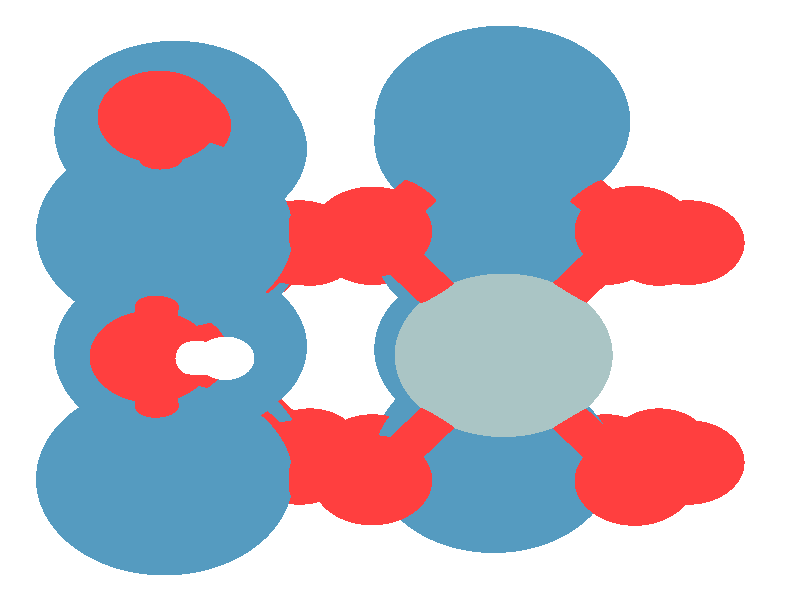 #include "colors.inc"
#include "finish.inc"

global_settings {assumed_gamma 1 max_trace_level 6}
background {color White}
camera {perspective
  right -7.20*x up 7.20*y
  direction 50.00*z
  location <0,0,50.00> look_at <0,0,0>}
light_source {<  2.00,   3.00,  40.00> color White
  area_light <0.70, 0, 0>, <0, 0.70, 0>, 3, 3
  adaptive 1 jitter}

#declare simple = finish {phong 0.7}
#declare pale = finish {ambient .5 diffuse .85 roughness .001 specular 0.200 }
#declare intermediate = finish {ambient 0.3 diffuse 0.6 specular 0.10 roughness 0.04 }
#declare vmd = finish {ambient .0 diffuse .65 phong 0.1 phong_size 40. specular 0.500 }
#declare jmol = finish {ambient .2 diffuse .6 specular 1 roughness .001 metallic}
#declare ase2 = finish {ambient 0.05 brilliance 3 diffuse 0.6 metallic specular 0.70 roughness 0.04 reflection 0.15}
#declare ase3 = finish {ambient .15 brilliance 2 diffuse .6 metallic specular 1. roughness .001 reflection .0}
#declare glass = finish {ambient .05 diffuse .3 specular 1. roughness .001}
#declare glass2 = finish {ambient .0 diffuse .3 specular 1. reflection .25 roughness .001}
#declare Rcell = 0.100;
#declare Rbond = 0.200;

#macro atom(LOC, R, COL, TRANS, FIN)
  sphere{LOC, R texture{pigment{color COL transmit TRANS} finish{FIN}}}
#end
#macro constrain(LOC, R, COL, TRANS FIN)
union{torus{R, Rcell rotate 45*z texture{pigment{color COL transmit TRANS} finish{FIN}}}
      torus{R, Rcell rotate -45*z texture{pigment{color COL transmit TRANS} finish{FIN}}}
      translate LOC}
#end

atom(< -1.57,  -0.70,   0.00>, 0.26, rgb <1.00, 1.00, 1.00>, 0.0, ase3) // #0 
atom(<  0.93,   2.23, -12.73>, 0.56, rgb <1.00, 0.05, 0.05>, 0.0, ase3) // #1 
atom(<  0.93,  -0.69, -12.73>, 0.56, rgb <1.00, 0.05, 0.05>, 0.0, ase3) // #2 
atom(< -1.00,   0.77, -11.50>, 0.56, rgb <1.00, 0.05, 0.05>, 0.0, ase3) // #3 
atom(< -1.00,  -2.16, -11.50>, 0.56, rgb <1.00, 0.05, 0.05>, 0.0, ase3) // #4 
atom(<  2.87,   0.77, -11.50>, 0.56, rgb <1.00, 0.05, 0.05>, 0.0, ase3) // #5 
atom(<  2.87,  -2.16, -11.50>, 0.56, rgb <1.00, 0.05, 0.05>, 0.0, ase3) // #6 
atom(<  0.93,   2.23, -10.28>, 0.56, rgb <1.00, 0.05, 0.05>, 0.0, ase3) // #7 
atom(<  0.93,  -0.69, -10.28>, 0.56, rgb <1.00, 0.05, 0.05>, 0.0, ase3) // #8 
atom(< -2.23,   2.23,  -9.57>, 0.56, rgb <1.00, 0.05, 0.05>, 0.0, ase3) // #9 
atom(< -2.23,  -0.69,  -9.57>, 0.56, rgb <1.00, 0.05, 0.05>, 0.0, ase3) // #10 
atom(< -0.29,   0.77,  -8.34>, 0.56, rgb <1.00, 0.05, 0.05>, 0.0, ase3) // #11 
atom(< -0.29,  -2.16,  -8.34>, 0.56, rgb <1.00, 0.05, 0.05>, 0.0, ase3) // #12 
atom(<  2.16,   0.77,  -8.34>, 0.56, rgb <1.00, 0.05, 0.05>, 0.0, ase3) // #13 
atom(<  2.16,  -2.16,  -8.34>, 0.56, rgb <1.00, 0.05, 0.05>, 0.0, ase3) // #14 
atom(< -2.23,   2.23,  -7.12>, 0.56, rgb <1.00, 0.05, 0.05>, 0.0, ase3) // #15 
atom(< -2.23,  -0.69,  -7.12>, 0.56, rgb <1.00, 0.05, 0.05>, 0.0, ase3) // #16 
atom(<  0.93,   2.23,  -6.41>, 0.56, rgb <1.00, 0.05, 0.05>, 0.0, ase3) // #17 
atom(<  0.93,  -0.69,  -6.41>, 0.56, rgb <1.00, 0.05, 0.05>, 0.0, ase3) // #18 
atom(< -1.00,   0.76,  -5.18>, 0.56, rgb <1.00, 0.05, 0.05>, 0.0, ase3) // #19 
atom(< -1.00,  -2.15,  -5.18>, 0.56, rgb <1.00, 0.05, 0.05>, 0.0, ase3) // #20 
atom(<  2.86,   0.76,  -5.16>, 0.56, rgb <1.00, 0.05, 0.05>, 0.0, ase3) // #21 
atom(<  2.86,  -2.15,  -5.16>, 0.56, rgb <1.00, 0.05, 0.05>, 0.0, ase3) // #22 
atom(<  0.92,   2.23,  -3.99>, 0.56, rgb <1.00, 0.05, 0.05>, 0.0, ase3) // #23 
atom(<  0.90,  -0.69,  -3.96>, 0.56, rgb <1.00, 0.05, 0.05>, 0.0, ase3) // #24 
atom(< -2.18,   2.23,  -3.27>, 0.56, rgb <1.00, 0.05, 0.05>, 0.0, ase3) // #25 
atom(< -2.20,  -0.69,  -3.14>, 0.56, rgb <1.00, 0.05, 0.05>, 0.0, ase3) // #26 
atom(< -0.26,   0.85,  -1.80>, 0.56, rgb <1.00, 0.05, 0.05>, 0.0, ase3) // #27 
atom(< -0.26,  -2.24,  -1.80>, 0.56, rgb <1.00, 0.05, 0.05>, 0.0, ase3) // #28 
atom(<  2.19,   0.86,  -1.87>, 0.56, rgb <1.00, 0.05, 0.05>, 0.0, ase3) // #29 
atom(<  2.19,  -2.25,  -1.87>, 0.56, rgb <1.00, 0.05, 0.05>, 0.0, ase3) // #30 
atom(< -2.20,   2.23,  -0.72>, 0.56, rgb <1.00, 0.05, 0.05>, 0.0, ase3) // #31 
atom(< -2.27,  -0.69,  -0.67>, 0.56, rgb <1.00, 0.05, 0.05>, 0.0, ase3) // #32 
atom(< -2.23,   2.23, -11.50>, 1.20, rgb <0.09, 0.33, 0.53>, 0.0, ase3) // #33 
atom(< -2.23,  -0.69, -11.50>, 1.20, rgb <0.09, 0.33, 0.53>, 0.0, ase3) // #34 
atom(<  0.93,   0.77, -11.50>, 1.20, rgb <0.09, 0.33, 0.53>, 0.0, ase3) // #35 
atom(<  0.93,  -2.16, -11.50>, 1.20, rgb <0.09, 0.33, 0.53>, 0.0, ase3) // #36 
atom(< -2.23,   0.77,  -8.34>, 1.20, rgb <0.09, 0.33, 0.53>, 0.0, ase3) // #37 
atom(< -2.23,  -2.16,  -8.34>, 1.20, rgb <0.09, 0.33, 0.53>, 0.0, ase3) // #38 
atom(<  0.93,   2.23,  -8.34>, 1.20, rgb <0.09, 0.33, 0.53>, 0.0, ase3) // #39 
atom(<  0.93,  -0.69,  -8.34>, 1.20, rgb <0.09, 0.33, 0.53>, 0.0, ase3) // #40 
atom(< -2.23,   2.23,  -5.17>, 1.20, rgb <0.09, 0.33, 0.53>, 0.0, ase3) // #41 
atom(< -2.23,  -0.69,  -5.13>, 1.20, rgb <0.09, 0.33, 0.53>, 0.0, ase3) // #42 
atom(<  0.93,   0.76,  -5.21>, 1.20, rgb <0.09, 0.33, 0.53>, 0.0, ase3) // #43 
atom(<  0.93,  -2.15,  -5.21>, 1.20, rgb <0.09, 0.33, 0.53>, 0.0, ase3) // #44 
atom(< -2.20,   0.84,  -1.93>, 1.20, rgb <0.09, 0.33, 0.53>, 0.0, ase3) // #45 
atom(< -2.20,  -2.23,  -1.93>, 1.20, rgb <0.09, 0.33, 0.53>, 0.0, ase3) // #46 
atom(<  0.96,   2.23,  -2.14>, 1.20, rgb <0.09, 0.33, 0.53>, 0.0, ase3) // #47 
atom(<  0.97,  -0.69,  -2.01>, 1.02, rgb <0.40, 0.56, 0.56>, 0.0, ase3) // #48 
cylinder {< -2.27,  -0.69,  -0.67>, < -1.92,  -0.70,  -0.34>, Rbond texture{pigment {color rgb <1.00, 0.05, 0.05> transmit 0.0} finish{ase3}}}
cylinder {< -1.57,  -0.70,   0.00>, < -1.92,  -0.70,  -0.34>, Rbond texture{pigment {color rgb <1.00, 1.00, 1.00> transmit 0.0} finish{ase3}}}
cylinder {< -2.23,   2.23, -11.50>, < -1.61,   1.50, -11.50>, Rbond texture{pigment {color rgb <0.09, 0.33, 0.53> transmit 0.0} finish{ase3}}}
cylinder {< -1.00,   0.77, -11.50>, < -1.61,   1.50, -11.50>, Rbond texture{pigment {color rgb <1.00, 0.05, 0.05> transmit 0.0} finish{ase3}}}
cylinder {< -2.23,   2.23, -11.50>, < -2.23,   2.23, -10.54>, Rbond texture{pigment {color rgb <0.09, 0.33, 0.53> transmit 0.0} finish{ase3}}}
cylinder {< -2.23,   2.23,  -9.57>, < -2.23,   2.23, -10.54>, Rbond texture{pigment {color rgb <1.00, 0.05, 0.05> transmit 0.0} finish{ase3}}}
cylinder {< -2.23,  -0.69, -11.50>, < -1.61,   0.04, -11.50>, Rbond texture{pigment {color rgb <0.09, 0.33, 0.53> transmit 0.0} finish{ase3}}}
cylinder {< -1.00,   0.77, -11.50>, < -1.61,   0.04, -11.50>, Rbond texture{pigment {color rgb <1.00, 0.05, 0.05> transmit 0.0} finish{ase3}}}
cylinder {< -2.23,  -0.69, -11.50>, < -1.61,  -1.42, -11.50>, Rbond texture{pigment {color rgb <0.09, 0.33, 0.53> transmit 0.0} finish{ase3}}}
cylinder {< -1.00,  -2.16, -11.50>, < -1.61,  -1.42, -11.50>, Rbond texture{pigment {color rgb <1.00, 0.05, 0.05> transmit 0.0} finish{ase3}}}
cylinder {< -2.23,  -0.69, -11.50>, < -2.23,  -0.69, -10.54>, Rbond texture{pigment {color rgb <0.09, 0.33, 0.53> transmit 0.0} finish{ase3}}}
cylinder {< -2.23,  -0.69,  -9.57>, < -2.23,  -0.69, -10.54>, Rbond texture{pigment {color rgb <1.00, 0.05, 0.05> transmit 0.0} finish{ase3}}}
cylinder {<  0.93,   0.77, -11.50>, <  0.93,   1.50, -12.12>, Rbond texture{pigment {color rgb <0.09, 0.33, 0.53> transmit 0.0} finish{ase3}}}
cylinder {<  0.93,   2.23, -12.73>, <  0.93,   1.50, -12.12>, Rbond texture{pigment {color rgb <1.00, 0.05, 0.05> transmit 0.0} finish{ase3}}}
cylinder {<  0.93,   0.77, -11.50>, <  0.93,   0.04, -12.12>, Rbond texture{pigment {color rgb <0.09, 0.33, 0.53> transmit 0.0} finish{ase3}}}
cylinder {<  0.93,  -0.69, -12.73>, <  0.93,   0.04, -12.12>, Rbond texture{pigment {color rgb <1.00, 0.05, 0.05> transmit 0.0} finish{ase3}}}
cylinder {<  0.93,   0.77, -11.50>, < -0.03,   0.77, -11.50>, Rbond texture{pigment {color rgb <0.09, 0.33, 0.53> transmit 0.0} finish{ase3}}}
cylinder {< -1.00,   0.77, -11.50>, < -0.03,   0.77, -11.50>, Rbond texture{pigment {color rgb <1.00, 0.05, 0.05> transmit 0.0} finish{ase3}}}
cylinder {<  0.93,   0.77, -11.50>, <  1.90,   0.77, -11.50>, Rbond texture{pigment {color rgb <0.09, 0.33, 0.53> transmit 0.0} finish{ase3}}}
cylinder {<  2.87,   0.77, -11.50>, <  1.90,   0.77, -11.50>, Rbond texture{pigment {color rgb <1.00, 0.05, 0.05> transmit 0.0} finish{ase3}}}
cylinder {<  0.93,   0.77, -11.50>, <  0.93,   1.50, -10.89>, Rbond texture{pigment {color rgb <0.09, 0.33, 0.53> transmit 0.0} finish{ase3}}}
cylinder {<  0.93,   2.23, -10.28>, <  0.93,   1.50, -10.89>, Rbond texture{pigment {color rgb <1.00, 0.05, 0.05> transmit 0.0} finish{ase3}}}
cylinder {<  0.93,   0.77, -11.50>, <  0.93,   0.04, -10.89>, Rbond texture{pigment {color rgb <0.09, 0.33, 0.53> transmit 0.0} finish{ase3}}}
cylinder {<  0.93,  -0.69, -10.28>, <  0.93,   0.04, -10.89>, Rbond texture{pigment {color rgb <1.00, 0.05, 0.05> transmit 0.0} finish{ase3}}}
cylinder {<  0.93,  -2.16, -11.50>, <  0.93,  -1.42, -12.12>, Rbond texture{pigment {color rgb <0.09, 0.33, 0.53> transmit 0.0} finish{ase3}}}
cylinder {<  0.93,  -0.69, -12.73>, <  0.93,  -1.42, -12.12>, Rbond texture{pigment {color rgb <1.00, 0.05, 0.05> transmit 0.0} finish{ase3}}}
cylinder {<  0.93,  -2.16, -11.50>, < -0.03,  -2.16, -11.50>, Rbond texture{pigment {color rgb <0.09, 0.33, 0.53> transmit 0.0} finish{ase3}}}
cylinder {< -1.00,  -2.16, -11.50>, < -0.03,  -2.16, -11.50>, Rbond texture{pigment {color rgb <1.00, 0.05, 0.05> transmit 0.0} finish{ase3}}}
cylinder {<  0.93,  -2.16, -11.50>, <  1.90,  -2.16, -11.50>, Rbond texture{pigment {color rgb <0.09, 0.33, 0.53> transmit 0.0} finish{ase3}}}
cylinder {<  2.87,  -2.16, -11.50>, <  1.90,  -2.16, -11.50>, Rbond texture{pigment {color rgb <1.00, 0.05, 0.05> transmit 0.0} finish{ase3}}}
cylinder {<  0.93,  -2.16, -11.50>, <  0.93,  -1.42, -10.89>, Rbond texture{pigment {color rgb <0.09, 0.33, 0.53> transmit 0.0} finish{ase3}}}
cylinder {<  0.93,  -0.69, -10.28>, <  0.93,  -1.42, -10.89>, Rbond texture{pigment {color rgb <1.00, 0.05, 0.05> transmit 0.0} finish{ase3}}}
cylinder {< -2.23,   0.77,  -8.34>, < -2.23,   1.50,  -8.96>, Rbond texture{pigment {color rgb <0.09, 0.33, 0.53> transmit 0.0} finish{ase3}}}
cylinder {< -2.23,   2.23,  -9.57>, < -2.23,   1.50,  -8.96>, Rbond texture{pigment {color rgb <1.00, 0.05, 0.05> transmit 0.0} finish{ase3}}}
cylinder {< -2.23,   0.77,  -8.34>, < -2.23,   0.04,  -8.96>, Rbond texture{pigment {color rgb <0.09, 0.33, 0.53> transmit 0.0} finish{ase3}}}
cylinder {< -2.23,  -0.69,  -9.57>, < -2.23,   0.04,  -8.96>, Rbond texture{pigment {color rgb <1.00, 0.05, 0.05> transmit 0.0} finish{ase3}}}
cylinder {< -2.23,   0.77,  -8.34>, < -1.26,   0.77,  -8.34>, Rbond texture{pigment {color rgb <0.09, 0.33, 0.53> transmit 0.0} finish{ase3}}}
cylinder {< -0.29,   0.77,  -8.34>, < -1.26,   0.77,  -8.34>, Rbond texture{pigment {color rgb <1.00, 0.05, 0.05> transmit 0.0} finish{ase3}}}
cylinder {< -2.23,   0.77,  -8.34>, < -2.23,   1.50,  -7.73>, Rbond texture{pigment {color rgb <0.09, 0.33, 0.53> transmit 0.0} finish{ase3}}}
cylinder {< -2.23,   2.23,  -7.12>, < -2.23,   1.50,  -7.73>, Rbond texture{pigment {color rgb <1.00, 0.05, 0.05> transmit 0.0} finish{ase3}}}
cylinder {< -2.23,   0.77,  -8.34>, < -2.23,   0.04,  -7.73>, Rbond texture{pigment {color rgb <0.09, 0.33, 0.53> transmit 0.0} finish{ase3}}}
cylinder {< -2.23,  -0.69,  -7.12>, < -2.23,   0.04,  -7.73>, Rbond texture{pigment {color rgb <1.00, 0.05, 0.05> transmit 0.0} finish{ase3}}}
cylinder {< -2.23,  -2.16,  -8.34>, < -2.23,  -1.42,  -8.96>, Rbond texture{pigment {color rgb <0.09, 0.33, 0.53> transmit 0.0} finish{ase3}}}
cylinder {< -2.23,  -0.69,  -9.57>, < -2.23,  -1.42,  -8.96>, Rbond texture{pigment {color rgb <1.00, 0.05, 0.05> transmit 0.0} finish{ase3}}}
cylinder {< -2.23,  -2.16,  -8.34>, < -1.26,  -2.16,  -8.34>, Rbond texture{pigment {color rgb <0.09, 0.33, 0.53> transmit 0.0} finish{ase3}}}
cylinder {< -0.29,  -2.16,  -8.34>, < -1.26,  -2.16,  -8.34>, Rbond texture{pigment {color rgb <1.00, 0.05, 0.05> transmit 0.0} finish{ase3}}}
cylinder {< -2.23,  -2.16,  -8.34>, < -2.23,  -1.42,  -7.73>, Rbond texture{pigment {color rgb <0.09, 0.33, 0.53> transmit 0.0} finish{ase3}}}
cylinder {< -2.23,  -0.69,  -7.12>, < -2.23,  -1.42,  -7.73>, Rbond texture{pigment {color rgb <1.00, 0.05, 0.05> transmit 0.0} finish{ase3}}}
cylinder {<  0.93,   2.23,  -8.34>, <  0.93,   2.23,  -9.31>, Rbond texture{pigment {color rgb <0.09, 0.33, 0.53> transmit 0.0} finish{ase3}}}
cylinder {<  0.93,   2.23, -10.28>, <  0.93,   2.23,  -9.31>, Rbond texture{pigment {color rgb <1.00, 0.05, 0.05> transmit 0.0} finish{ase3}}}
cylinder {<  0.93,   2.23,  -8.34>, <  0.32,   1.50,  -8.34>, Rbond texture{pigment {color rgb <0.09, 0.33, 0.53> transmit 0.0} finish{ase3}}}
cylinder {< -0.29,   0.77,  -8.34>, <  0.32,   1.50,  -8.34>, Rbond texture{pigment {color rgb <1.00, 0.05, 0.05> transmit 0.0} finish{ase3}}}
cylinder {<  0.93,   2.23,  -8.34>, <  1.54,   1.50,  -8.34>, Rbond texture{pigment {color rgb <0.09, 0.33, 0.53> transmit 0.0} finish{ase3}}}
cylinder {<  2.16,   0.77,  -8.34>, <  1.54,   1.50,  -8.34>, Rbond texture{pigment {color rgb <1.00, 0.05, 0.05> transmit 0.0} finish{ase3}}}
cylinder {<  0.93,   2.23,  -8.34>, <  0.93,   2.23,  -7.38>, Rbond texture{pigment {color rgb <0.09, 0.33, 0.53> transmit 0.0} finish{ase3}}}
cylinder {<  0.93,   2.23,  -6.41>, <  0.93,   2.23,  -7.38>, Rbond texture{pigment {color rgb <1.00, 0.05, 0.05> transmit 0.0} finish{ase3}}}
cylinder {<  0.93,  -0.69,  -8.34>, <  0.93,  -0.69,  -9.31>, Rbond texture{pigment {color rgb <0.09, 0.33, 0.53> transmit 0.0} finish{ase3}}}
cylinder {<  0.93,  -0.69, -10.28>, <  0.93,  -0.69,  -9.31>, Rbond texture{pigment {color rgb <1.00, 0.05, 0.05> transmit 0.0} finish{ase3}}}
cylinder {<  0.93,  -0.69,  -8.34>, <  0.32,   0.04,  -8.34>, Rbond texture{pigment {color rgb <0.09, 0.33, 0.53> transmit 0.0} finish{ase3}}}
cylinder {< -0.29,   0.77,  -8.34>, <  0.32,   0.04,  -8.34>, Rbond texture{pigment {color rgb <1.00, 0.05, 0.05> transmit 0.0} finish{ase3}}}
cylinder {<  0.93,  -0.69,  -8.34>, <  0.32,  -1.42,  -8.34>, Rbond texture{pigment {color rgb <0.09, 0.33, 0.53> transmit 0.0} finish{ase3}}}
cylinder {< -0.29,  -2.16,  -8.34>, <  0.32,  -1.42,  -8.34>, Rbond texture{pigment {color rgb <1.00, 0.05, 0.05> transmit 0.0} finish{ase3}}}
cylinder {<  0.93,  -0.69,  -8.34>, <  1.54,   0.04,  -8.34>, Rbond texture{pigment {color rgb <0.09, 0.33, 0.53> transmit 0.0} finish{ase3}}}
cylinder {<  2.16,   0.77,  -8.34>, <  1.54,   0.04,  -8.34>, Rbond texture{pigment {color rgb <1.00, 0.05, 0.05> transmit 0.0} finish{ase3}}}
cylinder {<  0.93,  -0.69,  -8.34>, <  1.54,  -1.42,  -8.34>, Rbond texture{pigment {color rgb <0.09, 0.33, 0.53> transmit 0.0} finish{ase3}}}
cylinder {<  2.16,  -2.16,  -8.34>, <  1.54,  -1.42,  -8.34>, Rbond texture{pigment {color rgb <1.00, 0.05, 0.05> transmit 0.0} finish{ase3}}}
cylinder {<  0.93,  -0.69,  -8.34>, <  0.93,  -0.69,  -7.37>, Rbond texture{pigment {color rgb <0.09, 0.33, 0.53> transmit 0.0} finish{ase3}}}
cylinder {<  0.93,  -0.69,  -6.41>, <  0.93,  -0.69,  -7.37>, Rbond texture{pigment {color rgb <1.00, 0.05, 0.05> transmit 0.0} finish{ase3}}}
cylinder {< -2.23,   2.23,  -5.17>, < -2.23,   2.23,  -6.14>, Rbond texture{pigment {color rgb <0.09, 0.33, 0.53> transmit 0.0} finish{ase3}}}
cylinder {< -2.23,   2.23,  -7.12>, < -2.23,   2.23,  -6.14>, Rbond texture{pigment {color rgb <1.00, 0.05, 0.05> transmit 0.0} finish{ase3}}}
cylinder {< -2.23,   2.23,  -5.17>, < -1.62,   1.49,  -5.18>, Rbond texture{pigment {color rgb <0.09, 0.33, 0.53> transmit 0.0} finish{ase3}}}
cylinder {< -1.00,   0.76,  -5.18>, < -1.62,   1.49,  -5.18>, Rbond texture{pigment {color rgb <1.00, 0.05, 0.05> transmit 0.0} finish{ase3}}}
cylinder {< -2.23,   2.23,  -5.17>, < -2.21,   2.23,  -4.22>, Rbond texture{pigment {color rgb <0.09, 0.33, 0.53> transmit 0.0} finish{ase3}}}
cylinder {< -2.18,   2.23,  -3.27>, < -2.21,   2.23,  -4.22>, Rbond texture{pigment {color rgb <1.00, 0.05, 0.05> transmit 0.0} finish{ase3}}}
cylinder {< -2.23,  -0.69,  -5.13>, < -2.23,  -0.69,  -6.13>, Rbond texture{pigment {color rgb <0.09, 0.33, 0.53> transmit 0.0} finish{ase3}}}
cylinder {< -2.23,  -0.69,  -7.12>, < -2.23,  -0.69,  -6.13>, Rbond texture{pigment {color rgb <1.00, 0.05, 0.05> transmit 0.0} finish{ase3}}}
cylinder {< -2.23,  -0.69,  -5.13>, < -1.62,   0.03,  -5.16>, Rbond texture{pigment {color rgb <0.09, 0.33, 0.53> transmit 0.0} finish{ase3}}}
cylinder {< -1.00,   0.76,  -5.18>, < -1.62,   0.03,  -5.16>, Rbond texture{pigment {color rgb <1.00, 0.05, 0.05> transmit 0.0} finish{ase3}}}
cylinder {< -2.23,  -0.69,  -5.13>, < -1.62,  -1.42,  -5.16>, Rbond texture{pigment {color rgb <0.09, 0.33, 0.53> transmit 0.0} finish{ase3}}}
cylinder {< -1.00,  -2.15,  -5.18>, < -1.62,  -1.42,  -5.16>, Rbond texture{pigment {color rgb <1.00, 0.05, 0.05> transmit 0.0} finish{ase3}}}
cylinder {< -2.23,  -0.69,  -5.13>, < -2.21,  -0.69,  -4.14>, Rbond texture{pigment {color rgb <0.09, 0.33, 0.53> transmit 0.0} finish{ase3}}}
cylinder {< -2.20,  -0.69,  -3.14>, < -2.21,  -0.69,  -4.14>, Rbond texture{pigment {color rgb <1.00, 0.05, 0.05> transmit 0.0} finish{ase3}}}
cylinder {<  0.93,   0.76,  -5.21>, <  0.93,   1.50,  -5.81>, Rbond texture{pigment {color rgb <0.09, 0.33, 0.53> transmit 0.0} finish{ase3}}}
cylinder {<  0.93,   2.23,  -6.41>, <  0.93,   1.50,  -5.81>, Rbond texture{pigment {color rgb <1.00, 0.05, 0.05> transmit 0.0} finish{ase3}}}
cylinder {<  0.93,   0.76,  -5.21>, <  0.93,   0.04,  -5.81>, Rbond texture{pigment {color rgb <0.09, 0.33, 0.53> transmit 0.0} finish{ase3}}}
cylinder {<  0.93,  -0.69,  -6.41>, <  0.93,   0.04,  -5.81>, Rbond texture{pigment {color rgb <1.00, 0.05, 0.05> transmit 0.0} finish{ase3}}}
cylinder {<  0.93,   0.76,  -5.21>, < -0.04,   0.76,  -5.20>, Rbond texture{pigment {color rgb <0.09, 0.33, 0.53> transmit 0.0} finish{ase3}}}
cylinder {< -1.00,   0.76,  -5.18>, < -0.04,   0.76,  -5.20>, Rbond texture{pigment {color rgb <1.00, 0.05, 0.05> transmit 0.0} finish{ase3}}}
cylinder {<  0.93,   0.76,  -5.21>, <  1.89,   0.76,  -5.19>, Rbond texture{pigment {color rgb <0.09, 0.33, 0.53> transmit 0.0} finish{ase3}}}
cylinder {<  2.86,   0.76,  -5.16>, <  1.89,   0.76,  -5.19>, Rbond texture{pigment {color rgb <1.00, 0.05, 0.05> transmit 0.0} finish{ase3}}}
cylinder {<  0.93,   0.76,  -5.21>, <  0.92,   1.50,  -4.60>, Rbond texture{pigment {color rgb <0.09, 0.33, 0.53> transmit 0.0} finish{ase3}}}
cylinder {<  0.92,   2.23,  -3.99>, <  0.92,   1.50,  -4.60>, Rbond texture{pigment {color rgb <1.00, 0.05, 0.05> transmit 0.0} finish{ase3}}}
cylinder {<  0.93,   0.76,  -5.21>, <  0.91,   0.04,  -4.59>, Rbond texture{pigment {color rgb <0.09, 0.33, 0.53> transmit 0.0} finish{ase3}}}
cylinder {<  0.90,  -0.69,  -3.96>, <  0.91,   0.04,  -4.59>, Rbond texture{pigment {color rgb <1.00, 0.05, 0.05> transmit 0.0} finish{ase3}}}
cylinder {<  0.93,  -2.15,  -5.21>, <  0.93,  -1.42,  -5.81>, Rbond texture{pigment {color rgb <0.09, 0.33, 0.53> transmit 0.0} finish{ase3}}}
cylinder {<  0.93,  -0.69,  -6.41>, <  0.93,  -1.42,  -5.81>, Rbond texture{pigment {color rgb <1.00, 0.05, 0.05> transmit 0.0} finish{ase3}}}
cylinder {<  0.93,  -2.15,  -5.21>, < -0.04,  -2.15,  -5.20>, Rbond texture{pigment {color rgb <0.09, 0.33, 0.53> transmit 0.0} finish{ase3}}}
cylinder {< -1.00,  -2.15,  -5.18>, < -0.04,  -2.15,  -5.20>, Rbond texture{pigment {color rgb <1.00, 0.05, 0.05> transmit 0.0} finish{ase3}}}
cylinder {<  0.93,  -2.15,  -5.21>, <  1.89,  -2.15,  -5.19>, Rbond texture{pigment {color rgb <0.09, 0.33, 0.53> transmit 0.0} finish{ase3}}}
cylinder {<  2.86,  -2.15,  -5.16>, <  1.89,  -2.15,  -5.19>, Rbond texture{pigment {color rgb <1.00, 0.05, 0.05> transmit 0.0} finish{ase3}}}
cylinder {<  0.93,  -2.15,  -5.21>, <  0.91,  -1.42,  -4.59>, Rbond texture{pigment {color rgb <0.09, 0.33, 0.53> transmit 0.0} finish{ase3}}}
cylinder {<  0.90,  -0.69,  -3.96>, <  0.91,  -1.42,  -4.59>, Rbond texture{pigment {color rgb <1.00, 0.05, 0.05> transmit 0.0} finish{ase3}}}
cylinder {< -2.20,   0.84,  -1.93>, < -2.19,   1.53,  -2.60>, Rbond texture{pigment {color rgb <0.09, 0.33, 0.53> transmit 0.0} finish{ase3}}}
cylinder {< -2.18,   2.23,  -3.27>, < -2.19,   1.53,  -2.60>, Rbond texture{pigment {color rgb <1.00, 0.05, 0.05> transmit 0.0} finish{ase3}}}
cylinder {< -2.20,   0.84,  -1.93>, < -2.20,   0.07,  -2.53>, Rbond texture{pigment {color rgb <0.09, 0.33, 0.53> transmit 0.0} finish{ase3}}}
cylinder {< -2.20,  -0.69,  -3.14>, < -2.20,   0.07,  -2.53>, Rbond texture{pigment {color rgb <1.00, 0.05, 0.05> transmit 0.0} finish{ase3}}}
cylinder {< -2.20,   0.84,  -1.93>, < -1.23,   0.85,  -1.86>, Rbond texture{pigment {color rgb <0.09, 0.33, 0.53> transmit 0.0} finish{ase3}}}
cylinder {< -0.26,   0.85,  -1.80>, < -1.23,   0.85,  -1.86>, Rbond texture{pigment {color rgb <1.00, 0.05, 0.05> transmit 0.0} finish{ase3}}}
cylinder {< -2.20,   0.84,  -1.93>, < -2.20,   1.53,  -1.32>, Rbond texture{pigment {color rgb <0.09, 0.33, 0.53> transmit 0.0} finish{ase3}}}
cylinder {< -2.20,   2.23,  -0.72>, < -2.20,   1.53,  -1.32>, Rbond texture{pigment {color rgb <1.00, 0.05, 0.05> transmit 0.0} finish{ase3}}}
cylinder {< -2.20,   0.84,  -1.93>, < -2.23,   0.07,  -1.30>, Rbond texture{pigment {color rgb <0.09, 0.33, 0.53> transmit 0.0} finish{ase3}}}
cylinder {< -2.27,  -0.69,  -0.67>, < -2.23,   0.07,  -1.30>, Rbond texture{pigment {color rgb <1.00, 0.05, 0.05> transmit 0.0} finish{ase3}}}
cylinder {< -2.20,  -2.23,  -1.93>, < -2.20,  -1.46,  -2.53>, Rbond texture{pigment {color rgb <0.09, 0.33, 0.53> transmit 0.0} finish{ase3}}}
cylinder {< -2.20,  -0.69,  -3.14>, < -2.20,  -1.46,  -2.53>, Rbond texture{pigment {color rgb <1.00, 0.05, 0.05> transmit 0.0} finish{ase3}}}
cylinder {< -2.20,  -2.23,  -1.93>, < -1.23,  -2.23,  -1.86>, Rbond texture{pigment {color rgb <0.09, 0.33, 0.53> transmit 0.0} finish{ase3}}}
cylinder {< -0.26,  -2.24,  -1.80>, < -1.23,  -2.23,  -1.86>, Rbond texture{pigment {color rgb <1.00, 0.05, 0.05> transmit 0.0} finish{ase3}}}
cylinder {< -2.20,  -2.23,  -1.93>, < -2.23,  -1.46,  -1.30>, Rbond texture{pigment {color rgb <0.09, 0.33, 0.53> transmit 0.0} finish{ase3}}}
cylinder {< -2.27,  -0.69,  -0.67>, < -2.23,  -1.46,  -1.30>, Rbond texture{pigment {color rgb <1.00, 0.05, 0.05> transmit 0.0} finish{ase3}}}
cylinder {<  0.96,   2.23,  -2.14>, <  0.94,   2.23,  -3.06>, Rbond texture{pigment {color rgb <0.09, 0.33, 0.53> transmit 0.0} finish{ase3}}}
cylinder {<  0.92,   2.23,  -3.99>, <  0.94,   2.23,  -3.06>, Rbond texture{pigment {color rgb <1.00, 0.05, 0.05> transmit 0.0} finish{ase3}}}
cylinder {<  0.96,   2.23,  -2.14>, <  0.35,   1.54,  -1.97>, Rbond texture{pigment {color rgb <0.09, 0.33, 0.53> transmit 0.0} finish{ase3}}}
cylinder {< -0.26,   0.85,  -1.80>, <  0.35,   1.54,  -1.97>, Rbond texture{pigment {color rgb <1.00, 0.05, 0.05> transmit 0.0} finish{ase3}}}
cylinder {<  0.96,   2.23,  -2.14>, <  1.58,   1.54,  -2.00>, Rbond texture{pigment {color rgb <0.09, 0.33, 0.53> transmit 0.0} finish{ase3}}}
cylinder {<  2.19,   0.86,  -1.87>, <  1.58,   1.54,  -2.00>, Rbond texture{pigment {color rgb <1.00, 0.05, 0.05> transmit 0.0} finish{ase3}}}
cylinder {<  0.97,  -0.69,  -2.01>, <  0.94,  -0.69,  -2.99>, Rbond texture{pigment {color rgb <0.40, 0.56, 0.56> transmit 0.0} finish{ase3}}}
cylinder {<  0.90,  -0.69,  -3.96>, <  0.94,  -0.69,  -2.99>, Rbond texture{pigment {color rgb <1.00, 0.05, 0.05> transmit 0.0} finish{ase3}}}
cylinder {<  0.97,  -0.69,  -2.01>, <  0.35,   0.08,  -1.91>, Rbond texture{pigment {color rgb <0.40, 0.56, 0.56> transmit 0.0} finish{ase3}}}
cylinder {< -0.26,   0.85,  -1.80>, <  0.35,   0.08,  -1.91>, Rbond texture{pigment {color rgb <1.00, 0.05, 0.05> transmit 0.0} finish{ase3}}}
cylinder {<  0.97,  -0.69,  -2.01>, <  0.35,  -1.47,  -1.90>, Rbond texture{pigment {color rgb <0.40, 0.56, 0.56> transmit 0.0} finish{ase3}}}
cylinder {< -0.26,  -2.24,  -1.80>, <  0.35,  -1.47,  -1.90>, Rbond texture{pigment {color rgb <1.00, 0.05, 0.05> transmit 0.0} finish{ase3}}}
cylinder {<  0.97,  -0.69,  -2.01>, <  1.58,   0.08,  -1.94>, Rbond texture{pigment {color rgb <0.40, 0.56, 0.56> transmit 0.0} finish{ase3}}}
cylinder {<  2.19,   0.86,  -1.87>, <  1.58,   0.08,  -1.94>, Rbond texture{pigment {color rgb <1.00, 0.05, 0.05> transmit 0.0} finish{ase3}}}
cylinder {<  0.97,  -0.69,  -2.01>, <  1.58,  -1.47,  -1.94>, Rbond texture{pigment {color rgb <0.40, 0.56, 0.56> transmit 0.0} finish{ase3}}}
cylinder {<  2.19,  -2.25,  -1.87>, <  1.58,  -1.47,  -1.94>, Rbond texture{pigment {color rgb <1.00, 0.05, 0.05> transmit 0.0} finish{ase3}}}
